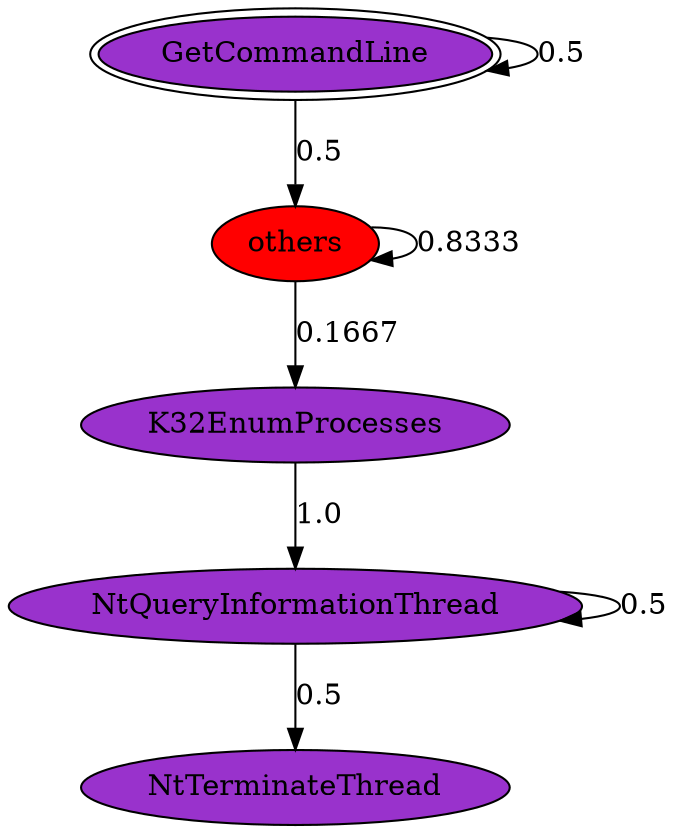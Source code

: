 digraph "./REPORTS/32675/API_PER_CATEGORY/EnumProcesses.exe_424_Processes_API_per_Category_Transition_Matrix" {
	GetCommandLine [label=GetCommandLine fillcolor=darkorchid peripheries=2 style=filled]
	GetCommandLine -> GetCommandLine [label=0.5 fontcolor=black]
	others [label=others fillcolor=red style=filled]
	GetCommandLine -> others [label=0.5 fontcolor=black]
	others -> others [label=0.8333 fontcolor=black]
	K32EnumProcesses [label=K32EnumProcesses fillcolor=darkorchid style=filled]
	others -> K32EnumProcesses [label=0.1667 fontcolor=black]
	NtQueryInformationThread [label=NtQueryInformationThread fillcolor=darkorchid style=filled]
	K32EnumProcesses -> NtQueryInformationThread [label=1.0 fontcolor=black]
	NtQueryInformationThread -> NtQueryInformationThread [label=0.5 fontcolor=black]
	NtTerminateThread [label=NtTerminateThread fillcolor=darkorchid style=filled]
	NtQueryInformationThread -> NtTerminateThread [label=0.5 fontcolor=black]
}
